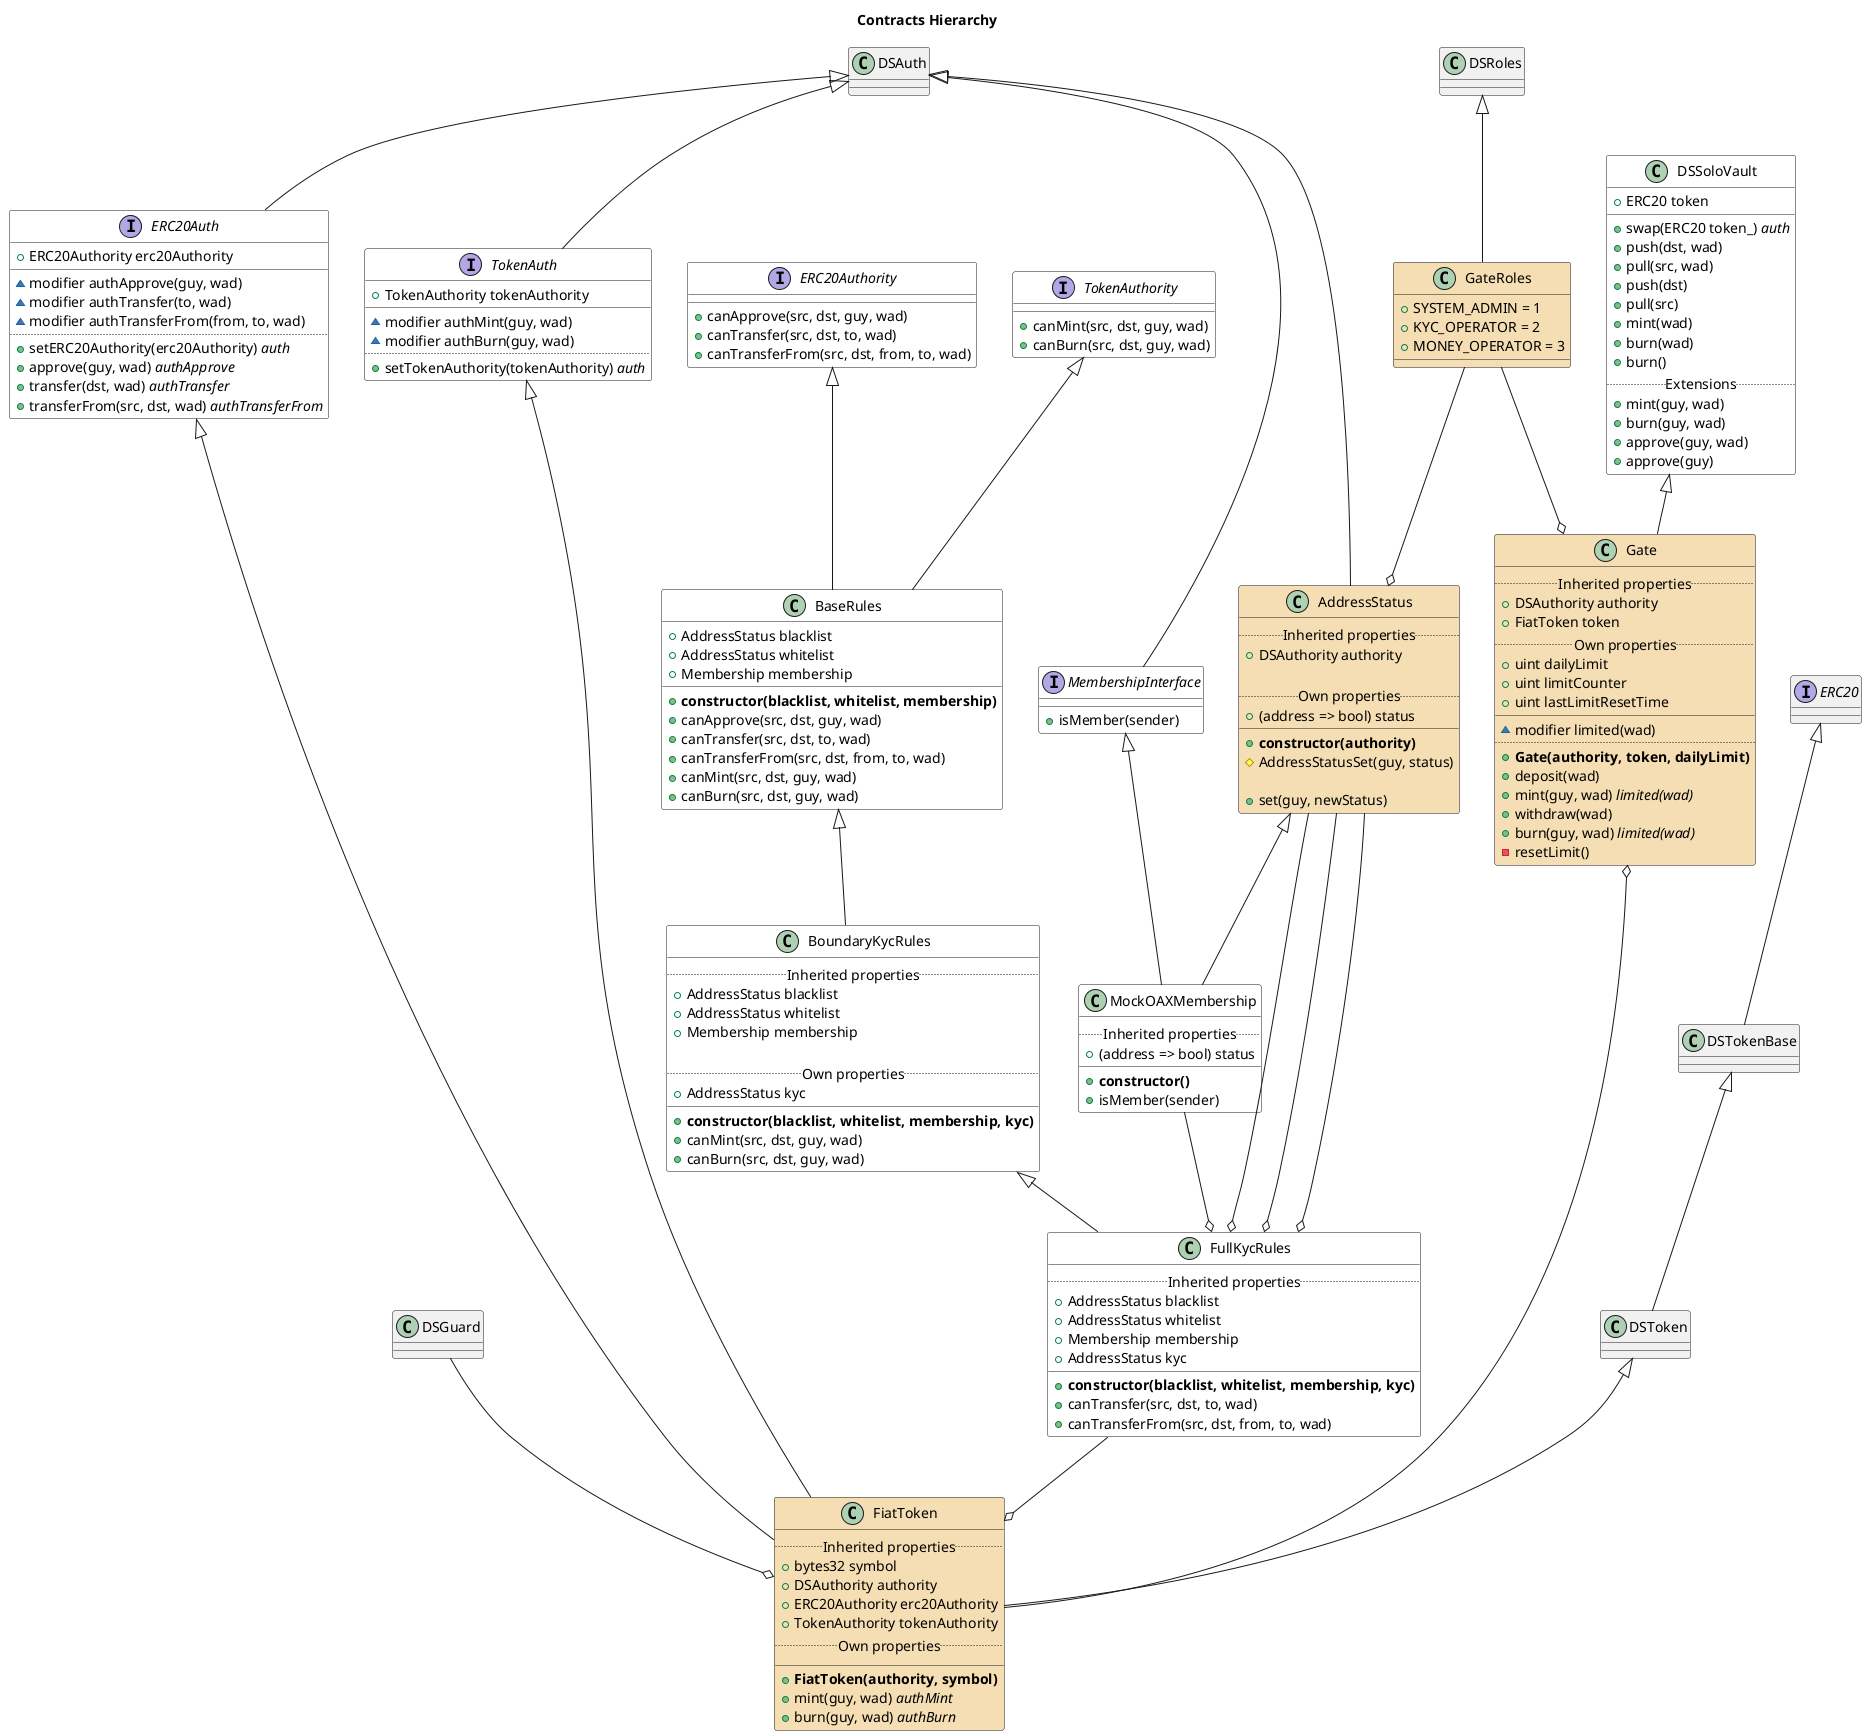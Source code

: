 @startuml

'!define SHOW_PACKAGES
'!include dappsys.puml

title Contracts Hierarchy

!ifdef SHOW_PACKAGES
    package TokenAuth.sol {
        interface ERC20Authority
        interface ERC20Auth
        interface TokenAuthority
        interface TokenAuth
    }

    package AddressStatus.sol {
        class AddressStatus
    }

    package Membership.sol {
        interface MembershipInterface
        class MockOAXMembership
    }

    package TokenRules.sol {
        class BaseRules
        class BoundaryKycRules
        class FullKycRules
    }

    package solovault.sol {
        class DSSoloVault
    }

    package FiatToken.sol {
        class FiatToken
    }

    package Gate.sol {
        class Gate
    }

    package GateRoles.sol {
        class GateRoles
    }
!endif

interface ERC20Authority #white {
    + canApprove(src, dst, guy, wad)
    + canTransfer(src, dst, to, wad)
    + canTransferFrom(src, dst, from, to, wad)
}

interface ERC20Auth #white {
    + ERC20Authority erc20Authority
    __
    ~ modifier authApprove(guy, wad)
    ~ modifier authTransfer(to, wad)
    ~ modifier authTransferFrom(from, to, wad)
    ..
    + setERC20Authority(erc20Authority) //auth//
    + approve(guy, wad) //authApprove//
    + transfer(dst, wad) //authTransfer//
    + transferFrom(src, dst, wad) //authTransferFrom//
}

interface TokenAuthority #white {
    + canMint(src, dst, guy, wad)
    + canBurn(src, dst, guy, wad)
}

interface TokenAuth #white {
    + TokenAuthority tokenAuthority
    __
    ~ modifier authMint(guy, wad)
    ~ modifier authBurn(guy, wad)
    ..
    + setTokenAuthority(tokenAuthority) //auth//
}

class AddressStatus #wheat {
    .. Inherited properties ..
    + DSAuthority authority

    .. Own properties ..
    + {field} (address => bool) status
    __
    + **constructor(authority)**
    # AddressStatusSet(guy, status)

    + set(guy, newStatus)
}

class FiatToken #wheat {
    .. Inherited properties ..
    + bytes32 symbol
    + DSAuthority authority
    + ERC20Authority erc20Authority
    + TokenAuthority tokenAuthority
    .. Own properties ..
    __
    + **FiatToken(authority, symbol)**
    + mint(guy, wad) //authMint//
    + burn(guy, wad) //authBurn//
}

class DSSoloVault #white {
    + ERC20 token
    __
    + swap(ERC20 token_) //auth//
    + push(dst, wad)
    + pull(src, wad)
    + push(dst)
    + pull(src)
    + mint(wad)
    + burn(wad)
    + burn()
    .. Extensions ..
    + mint(guy, wad)
    + burn(guy, wad)
    + approve(guy, wad)
    + approve(guy)
}

class BaseRules #white {
    + AddressStatus blacklist
    + AddressStatus whitelist
    + Membership membership
    __
    + **constructor(blacklist, whitelist, membership)**
    + canApprove(src, dst, guy, wad)
    + canTransfer(src, dst, to, wad)
    + canTransferFrom(src, dst, from, to, wad)
    + canMint(src, dst, guy, wad)
    + canBurn(src, dst, guy, wad)
}

class BoundaryKycRules #white {
    .. Inherited properties ..
    + AddressStatus blacklist
    + AddressStatus whitelist
    + Membership membership

    .. Own properties ..
    + AddressStatus kyc
    __
    + **constructor(blacklist, whitelist, membership, kyc)**
    + canMint(src, dst, guy, wad)
    + canBurn(src, dst, guy, wad)
}

class FullKycRules #white {
    .. Inherited properties ..
    + AddressStatus blacklist
    + AddressStatus whitelist
    + Membership membership
    + AddressStatus kyc
    __
    + **constructor(blacklist, whitelist, membership, kyc)**
    + canTransfer(src, dst, to, wad)
    + canTransferFrom(src, dst, from, to, wad)
}

interface MembershipInterface #white {
    + isMember(sender)
}

class MockOAXMembership #white {
    .. Inherited properties ..
    + {field} (address => bool) status
    __
    + **constructor()**
    + isMember(sender)
}

class GateRoles #wheat {
    + SYSTEM_ADMIN = 1
    + KYC_OPERATOR = 2
    + MONEY_OPERATOR = 3
}

class Gate #wheat {
    .. Inherited properties ..
    + DSAuthority authority
    + FiatToken token
    .. Own properties ..
    + uint dailyLimit
    + uint limitCounter
    + uint lastLimitResetTime
    __
    ~ modifier limited(wad)
    ..
    + **Gate(authority, token, dailyLimit)**
    + deposit(wad)
    + mint(guy, wad) //limited(wad)//
    + withdraw(wad)
    + burn(guy, wad) //limited(wad)//
    - resetLimit()
}

'========== Connections ==========

!ifndef DAPPSYS
    interface ERC20
    ERC20 <|-- DSTokenBase
    DSTokenBase <|-- DSToken
!else
    hide DSMultiVault
'    hide DSMultiVaultEvents
    hide DSVault
    hide DSGuardFactory
    hide DSNote
!endif

' Force ERC20 and token related auth contracts on the same line
ERC20Auth -[hidden] TokenAuth
TokenAuth -[hidden] ERC20Authority
ERC20Authority -[hidden] TokenAuthority

DSAuth <|-- ERC20Auth
DSAuth <|-- TokenAuth
DSAuth <|-- AddressStatus
DSAuth <|-- MembershipInterface

ERC20Authority <|-- BaseRules
TokenAuthority <|-- BaseRules

MembershipInterface <|-- MockOAXMembership
AddressStatus <|-- MockOAXMembership

BaseRules <|-- BoundaryKycRules
BoundaryKycRules <|-- FullKycRules

DSRoles <|-- GateRoles
DSToken <|-- FiatToken
ERC20Auth <|-- FiatToken
TokenAuth <|-- FiatToken
DSSoloVault <|-- Gate

AddressStatus o-up- GateRoles
FullKycRules o-up- AddressStatus
FullKycRules o-up- AddressStatus
FullKycRules o-up- AddressStatus
FullKycRules o-up- MockOAXMembership

FiatToken o-up- DSGuard
'FiatToken o.up. BaseRules
'FiatToken o.up. BoundaryKycRules
FiatToken o-up- FullKycRules
Gate o-up- GateRoles
'KycAmlStatus o-up- GateRoles
Gate o- FiatToken

@enduml
